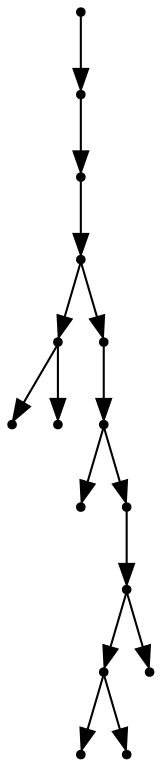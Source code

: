 digraph {
  15 [shape=point];
  14 [shape=point];
  13 [shape=point];
  12 [shape=point];
  2 [shape=point];
  0 [shape=point];
  1 [shape=point];
  11 [shape=point];
  10 [shape=point];
  3 [shape=point];
  9 [shape=point];
  8 [shape=point];
  6 [shape=point];
  4 [shape=point];
  5 [shape=point];
  7 [shape=point];
15 -> 14;
14 -> 13;
13 -> 12;
12 -> 2;
2 -> 0;
2 -> 1;
12 -> 11;
11 -> 10;
10 -> 3;
10 -> 9;
9 -> 8;
8 -> 6;
6 -> 4;
6 -> 5;
8 -> 7;
}
